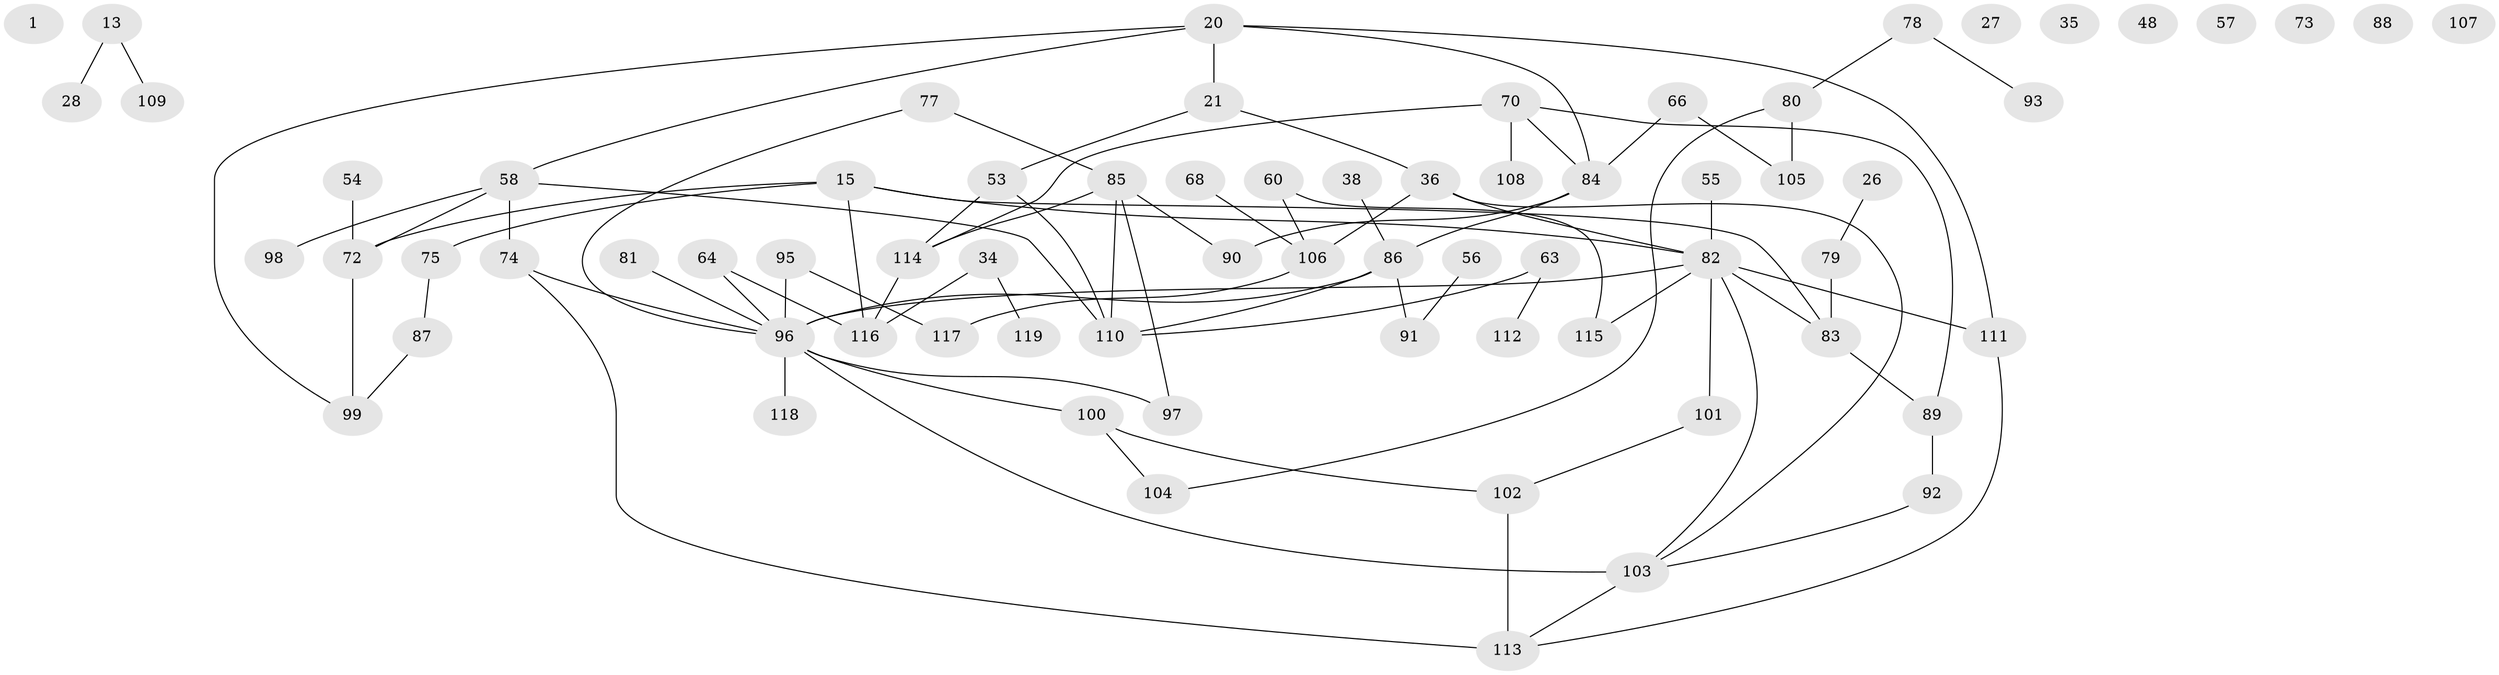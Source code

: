 // original degree distribution, {0: 0.06722689075630252, 3: 0.2689075630252101, 4: 0.09243697478991597, 5: 0.03361344537815126, 2: 0.33613445378151263, 7: 0.01680672268907563, 1: 0.16806722689075632, 6: 0.01680672268907563}
// Generated by graph-tools (version 1.1) at 2025/43/03/04/25 21:43:55]
// undirected, 71 vertices, 88 edges
graph export_dot {
graph [start="1"]
  node [color=gray90,style=filled];
  1;
  13;
  15;
  20;
  21;
  26;
  27;
  28;
  34;
  35;
  36;
  38;
  48;
  53 [super="+44"];
  54;
  55;
  56;
  57;
  58 [super="+18"];
  60;
  63;
  64 [super="+42+49"];
  66;
  68;
  70;
  72 [super="+12+19+47"];
  73;
  74 [super="+50"];
  75 [super="+31"];
  77;
  78;
  79;
  80 [super="+9+61"];
  81;
  82 [super="+51+43+71+76"];
  83;
  84 [super="+11"];
  85 [super="+4+39"];
  86 [super="+69+37"];
  87;
  88;
  89;
  90;
  91;
  92;
  93;
  95 [super="+25"];
  96 [super="+59+52+65"];
  97;
  98;
  99;
  100 [super="+22"];
  101;
  102 [super="+14"];
  103 [super="+45"];
  104;
  105;
  106 [super="+29+41"];
  107;
  108 [super="+94"];
  109;
  110;
  111 [super="+62+33+67"];
  112;
  113 [super="+16"];
  114 [super="+6+10+46+40"];
  115;
  116 [super="+8"];
  117;
  118;
  119;
  13 -- 28;
  13 -- 109;
  15 -- 83;
  15 -- 116 [weight=2];
  15 -- 72 [weight=2];
  15 -- 75;
  15 -- 82;
  20 -- 21;
  20 -- 99;
  20 -- 84;
  20 -- 58;
  20 -- 111;
  21 -- 36;
  21 -- 53;
  26 -- 79;
  34 -- 119;
  34 -- 116;
  36 -- 106 [weight=2];
  36 -- 103;
  36 -- 82;
  38 -- 86;
  53 -- 110 [weight=2];
  53 -- 114;
  54 -- 72;
  55 -- 82;
  56 -- 91;
  58 -- 110;
  58 -- 72;
  58 -- 74;
  58 -- 98;
  60 -- 115;
  60 -- 106;
  63 -- 110;
  63 -- 112;
  64 -- 116;
  64 -- 96;
  66 -- 84;
  66 -- 105;
  68 -- 106;
  70 -- 89;
  70 -- 108 [weight=2];
  70 -- 114;
  70 -- 84;
  72 -- 99;
  74 -- 113 [weight=2];
  74 -- 96;
  75 -- 87;
  77 -- 85;
  77 -- 96;
  78 -- 93;
  78 -- 80;
  79 -- 83;
  80 -- 104;
  80 -- 105;
  81 -- 96;
  82 -- 101;
  82 -- 111;
  82 -- 115;
  82 -- 96;
  82 -- 83;
  82 -- 103;
  83 -- 89;
  84 -- 90;
  84 -- 86;
  85 -- 90;
  85 -- 110;
  85 -- 97;
  85 -- 114;
  86 -- 96;
  86 -- 110;
  86 -- 91;
  87 -- 99;
  89 -- 92;
  92 -- 103;
  95 -- 117;
  95 -- 96;
  96 -- 103 [weight=2];
  96 -- 118;
  96 -- 100;
  96 -- 97;
  100 -- 104;
  100 -- 102;
  101 -- 102;
  102 -- 113;
  103 -- 113;
  106 -- 117;
  111 -- 113;
  114 -- 116;
}
